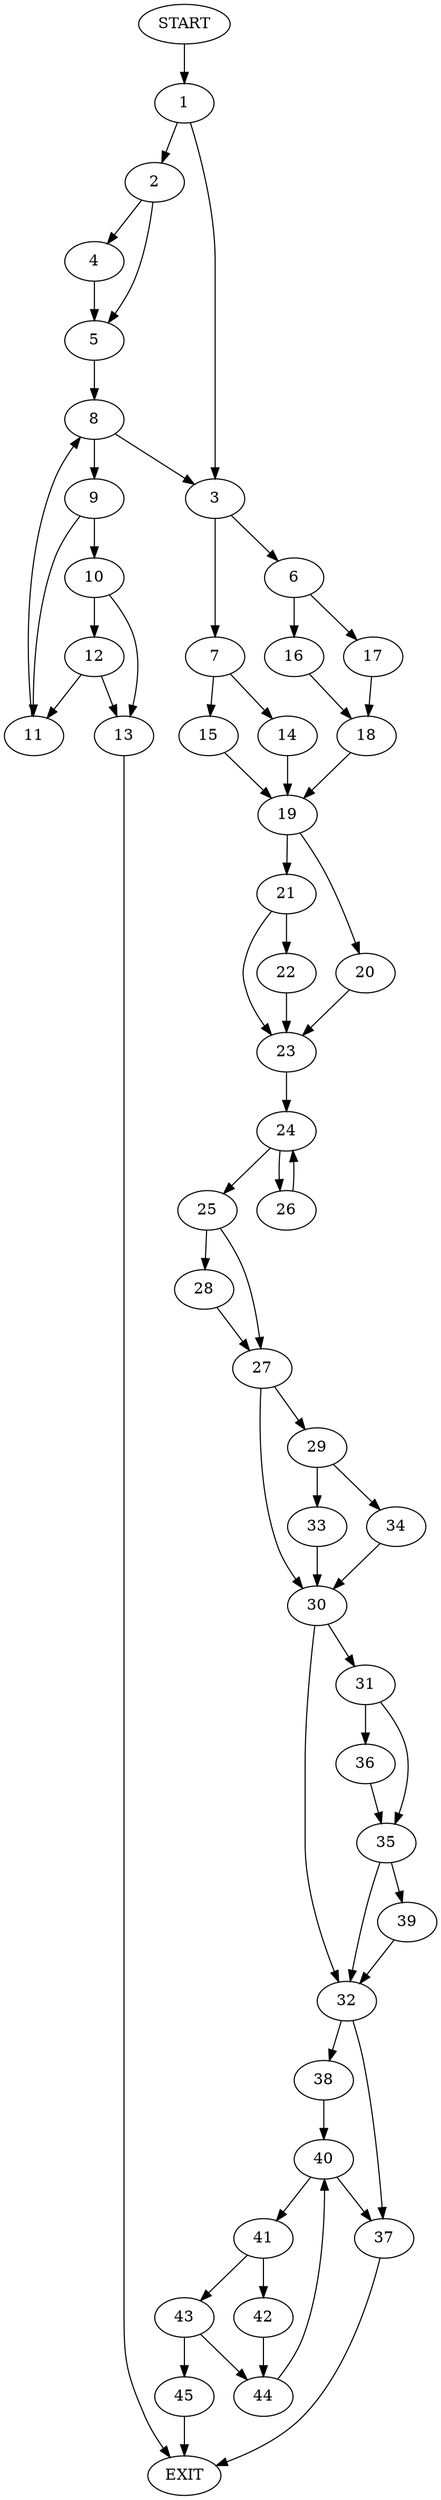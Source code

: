 digraph {
0 [label="START"]
46 [label="EXIT"]
0 -> 1
1 -> 2
1 -> 3
2 -> 4
2 -> 5
3 -> 6
3 -> 7
5 -> 8
4 -> 5
8 -> 3
8 -> 9
9 -> 10
9 -> 11
11 -> 8
10 -> 12
10 -> 13
12 -> 13
12 -> 11
13 -> 46
7 -> 14
7 -> 15
6 -> 16
6 -> 17
16 -> 18
17 -> 18
18 -> 19
19 -> 20
19 -> 21
14 -> 19
15 -> 19
21 -> 22
21 -> 23
20 -> 23
23 -> 24
22 -> 23
24 -> 25
24 -> 26
25 -> 27
25 -> 28
26 -> 24
27 -> 29
27 -> 30
28 -> 27
30 -> 31
30 -> 32
29 -> 33
29 -> 34
33 -> 30
34 -> 30
31 -> 35
31 -> 36
32 -> 37
32 -> 38
35 -> 39
35 -> 32
36 -> 35
39 -> 32
37 -> 46
38 -> 40
40 -> 41
40 -> 37
41 -> 42
41 -> 43
42 -> 44
43 -> 44
43 -> 45
44 -> 40
45 -> 46
}
